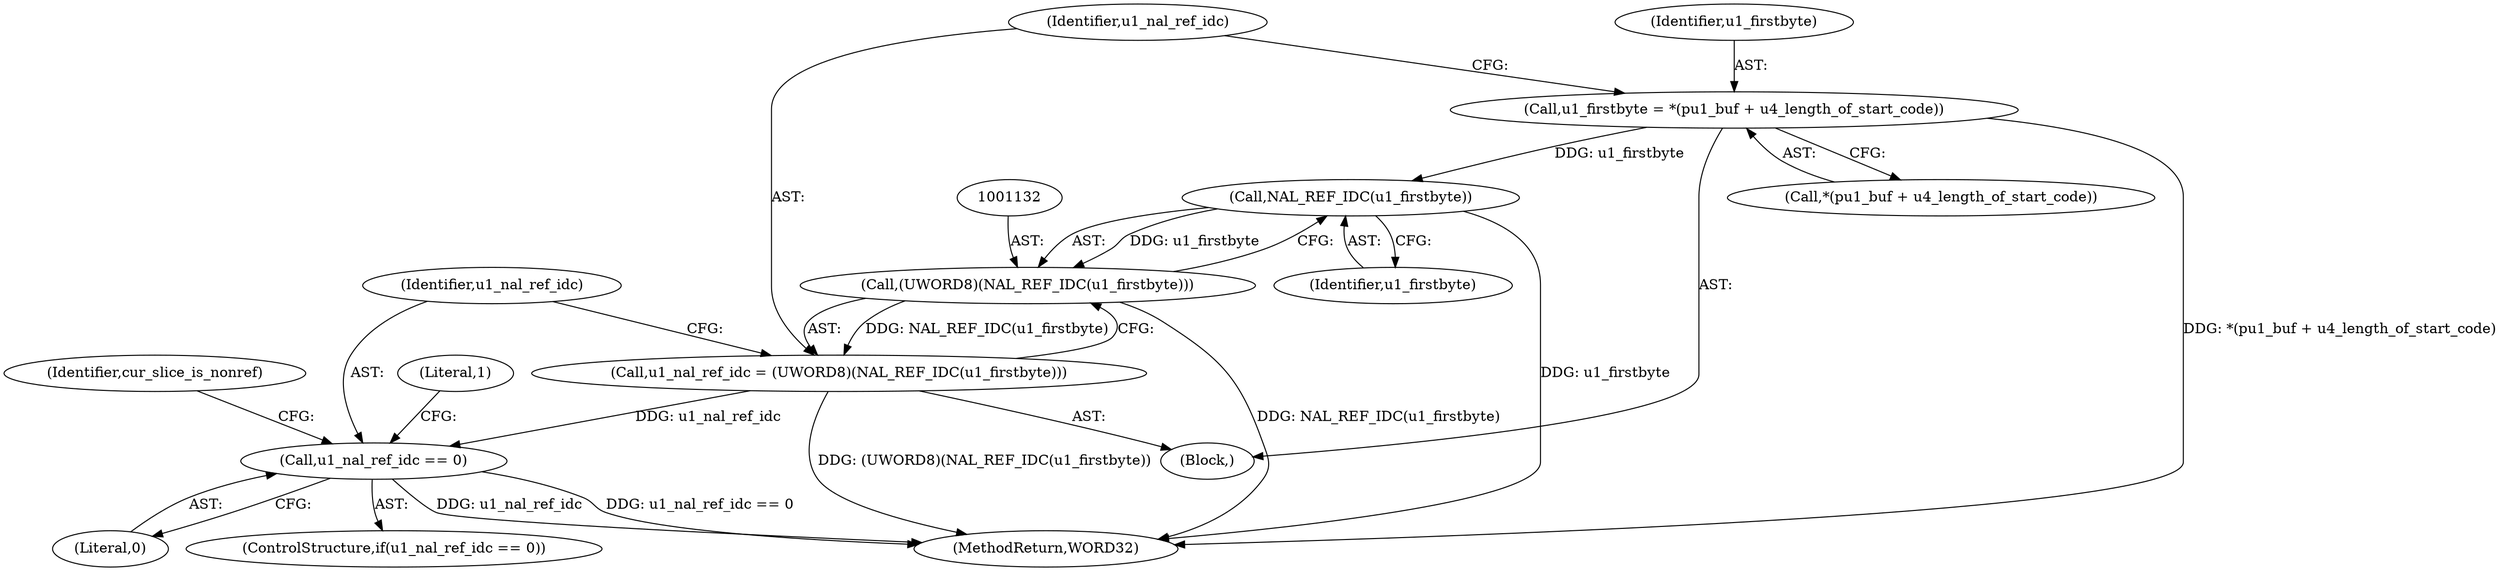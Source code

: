 digraph "0_Android_7554755536019e439433c515eeb44e701fb3bfb2@integer" {
"1001123" [label="(Call,u1_firstbyte = *(pu1_buf + u4_length_of_start_code))"];
"1001133" [label="(Call,NAL_REF_IDC(u1_firstbyte))"];
"1001131" [label="(Call,(UWORD8)(NAL_REF_IDC(u1_firstbyte)))"];
"1001129" [label="(Call,u1_nal_ref_idc = (UWORD8)(NAL_REF_IDC(u1_firstbyte)))"];
"1001136" [label="(Call,u1_nal_ref_idc == 0)"];
"1001138" [label="(Literal,0)"];
"1001136" [label="(Call,u1_nal_ref_idc == 0)"];
"1001125" [label="(Call,*(pu1_buf + u4_length_of_start_code))"];
"1001133" [label="(Call,NAL_REF_IDC(u1_firstbyte))"];
"1001134" [label="(Identifier,u1_firstbyte)"];
"1001130" [label="(Identifier,u1_nal_ref_idc)"];
"1001129" [label="(Call,u1_nal_ref_idc = (UWORD8)(NAL_REF_IDC(u1_firstbyte)))"];
"1001141" [label="(Identifier,cur_slice_is_nonref)"];
"1001148" [label="(Literal,1)"];
"1002142" [label="(MethodReturn,WORD32)"];
"1001131" [label="(Call,(UWORD8)(NAL_REF_IDC(u1_firstbyte)))"];
"1001135" [label="(ControlStructure,if(u1_nal_ref_idc == 0))"];
"1001122" [label="(Block,)"];
"1001137" [label="(Identifier,u1_nal_ref_idc)"];
"1001123" [label="(Call,u1_firstbyte = *(pu1_buf + u4_length_of_start_code))"];
"1001124" [label="(Identifier,u1_firstbyte)"];
"1001123" -> "1001122"  [label="AST: "];
"1001123" -> "1001125"  [label="CFG: "];
"1001124" -> "1001123"  [label="AST: "];
"1001125" -> "1001123"  [label="AST: "];
"1001130" -> "1001123"  [label="CFG: "];
"1001123" -> "1002142"  [label="DDG: *(pu1_buf + u4_length_of_start_code)"];
"1001123" -> "1001133"  [label="DDG: u1_firstbyte"];
"1001133" -> "1001131"  [label="AST: "];
"1001133" -> "1001134"  [label="CFG: "];
"1001134" -> "1001133"  [label="AST: "];
"1001131" -> "1001133"  [label="CFG: "];
"1001133" -> "1002142"  [label="DDG: u1_firstbyte"];
"1001133" -> "1001131"  [label="DDG: u1_firstbyte"];
"1001131" -> "1001129"  [label="AST: "];
"1001132" -> "1001131"  [label="AST: "];
"1001129" -> "1001131"  [label="CFG: "];
"1001131" -> "1002142"  [label="DDG: NAL_REF_IDC(u1_firstbyte)"];
"1001131" -> "1001129"  [label="DDG: NAL_REF_IDC(u1_firstbyte)"];
"1001129" -> "1001122"  [label="AST: "];
"1001130" -> "1001129"  [label="AST: "];
"1001137" -> "1001129"  [label="CFG: "];
"1001129" -> "1002142"  [label="DDG: (UWORD8)(NAL_REF_IDC(u1_firstbyte))"];
"1001129" -> "1001136"  [label="DDG: u1_nal_ref_idc"];
"1001136" -> "1001135"  [label="AST: "];
"1001136" -> "1001138"  [label="CFG: "];
"1001137" -> "1001136"  [label="AST: "];
"1001138" -> "1001136"  [label="AST: "];
"1001141" -> "1001136"  [label="CFG: "];
"1001148" -> "1001136"  [label="CFG: "];
"1001136" -> "1002142"  [label="DDG: u1_nal_ref_idc"];
"1001136" -> "1002142"  [label="DDG: u1_nal_ref_idc == 0"];
}
